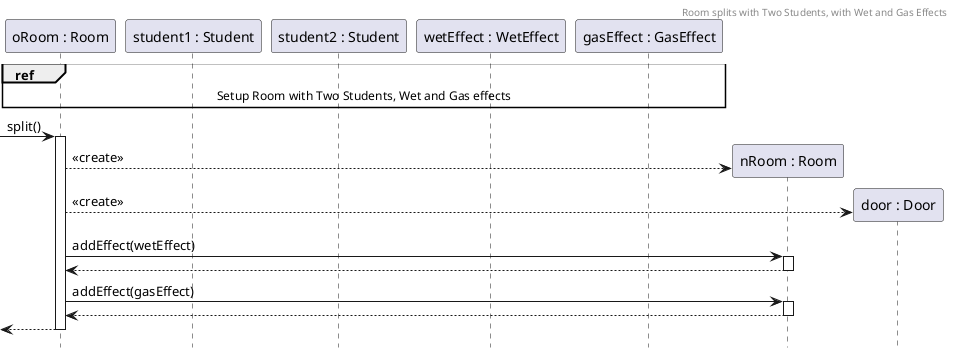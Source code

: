 @startuml RoomSplitWithEffects
header Room splits with Two Students, with Wet and Gas Effects
hide footbox

participant R1 as "oRoom : Room"
participant S1 as "student1 : Student"
participant S2 as "student2 : Student"
participant W as "wetEffect : WetEffect"
participant G as "gasEffect : GasEffect"
ref over R1, G : Setup Room with Two Students, Wet and Gas effects
-> R1 ++ : split()
create R2 as "nRoom : Room"
R1 --> R2 : <<create>>
create D as "door : Door"
R1 --> D : <<create>>

R1 -> R2 ++ : addEffect(wetEffect)
return
R1 -> R2 ++ : addEffect(gasEffect)
return
return

@enduml

